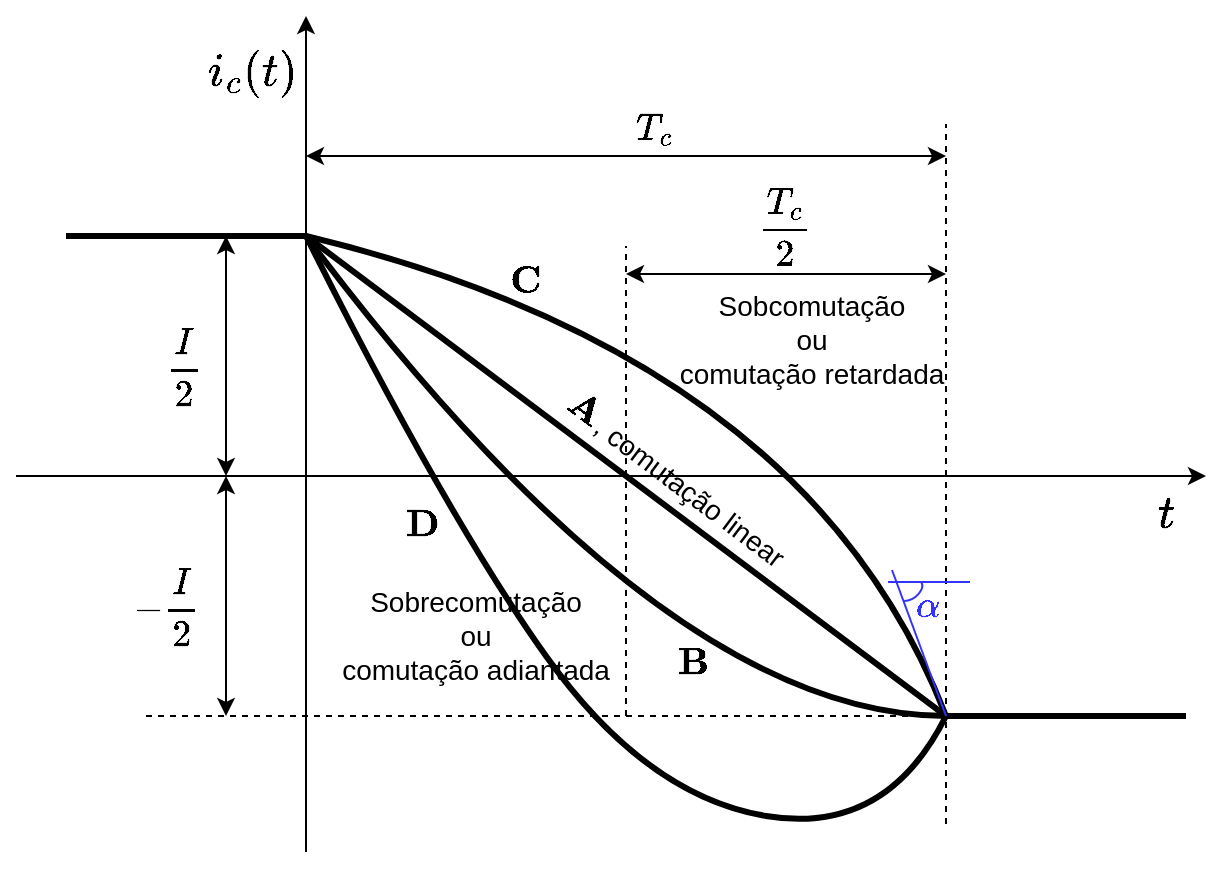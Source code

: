 <mxfile version="28.2.1">
  <diagram name="Página-1" id="nWXelsuNBWqo1P5zsl4T">
    <mxGraphModel dx="827" dy="422" grid="1" gridSize="1" guides="1" tooltips="1" connect="1" arrows="1" fold="1" page="1" pageScale="1" pageWidth="827" pageHeight="1169" math="1" shadow="0">
      <root>
        <mxCell id="0" />
        <mxCell id="1" parent="0" />
        <mxCell id="F4-UrkuUyW_FGjB_XWq8-1" value="" style="endArrow=classic;html=1;rounded=0;" parent="1" edge="1">
          <mxGeometry width="50" height="50" relative="1" as="geometry">
            <mxPoint x="95" y="240" as="sourcePoint" />
            <mxPoint x="690" y="240" as="targetPoint" />
          </mxGeometry>
        </mxCell>
        <mxCell id="F4-UrkuUyW_FGjB_XWq8-2" value="" style="endArrow=classic;html=1;rounded=0;" parent="1" edge="1">
          <mxGeometry width="50" height="50" relative="1" as="geometry">
            <mxPoint x="240" y="428" as="sourcePoint" />
            <mxPoint x="240" y="10" as="targetPoint" />
          </mxGeometry>
        </mxCell>
        <mxCell id="F4-UrkuUyW_FGjB_XWq8-3" value="" style="endArrow=none;html=1;rounded=0;strokeWidth=3;" parent="1" edge="1">
          <mxGeometry width="50" height="50" relative="1" as="geometry">
            <mxPoint x="680" y="360" as="sourcePoint" />
            <mxPoint x="120" y="120" as="targetPoint" />
            <Array as="points">
              <mxPoint x="560" y="360" />
              <mxPoint x="240" y="120" />
            </Array>
          </mxGeometry>
        </mxCell>
        <mxCell id="F4-UrkuUyW_FGjB_XWq8-6" value="" style="curved=1;endArrow=none;html=1;rounded=0;endFill=0;strokeWidth=3;" parent="1" edge="1">
          <mxGeometry width="50" height="50" relative="1" as="geometry">
            <mxPoint x="240" y="120" as="sourcePoint" />
            <mxPoint x="560" y="360" as="targetPoint" />
            <Array as="points">
              <mxPoint x="490" y="180" />
            </Array>
          </mxGeometry>
        </mxCell>
        <mxCell id="F4-UrkuUyW_FGjB_XWq8-7" value="" style="curved=1;endArrow=none;html=1;rounded=0;strokeWidth=3;endFill=0;" parent="1" edge="1">
          <mxGeometry width="50" height="50" relative="1" as="geometry">
            <mxPoint x="240" y="120" as="sourcePoint" />
            <mxPoint x="560" y="360" as="targetPoint" />
            <Array as="points">
              <mxPoint x="310" y="260" />
              <mxPoint x="410" y="400" />
              <mxPoint x="530" y="420" />
            </Array>
          </mxGeometry>
        </mxCell>
        <mxCell id="F4-UrkuUyW_FGjB_XWq8-8" value="$$i_c(t)$$" style="text;html=1;align=center;verticalAlign=middle;whiteSpace=wrap;rounded=0;fontSize=20;" parent="1" vertex="1">
          <mxGeometry x="183" y="23" width="60" height="30" as="geometry" />
        </mxCell>
        <mxCell id="F4-UrkuUyW_FGjB_XWq8-9" value="$$t$$" style="text;html=1;align=center;verticalAlign=middle;whiteSpace=wrap;rounded=0;fontSize=20;" parent="1" vertex="1">
          <mxGeometry x="640" y="243" width="60" height="30" as="geometry" />
        </mxCell>
        <mxCell id="F4-UrkuUyW_FGjB_XWq8-11" value="" style="endArrow=none;dashed=1;html=1;rounded=0;" parent="1" edge="1">
          <mxGeometry width="50" height="50" relative="1" as="geometry">
            <mxPoint x="160" y="360" as="sourcePoint" />
            <mxPoint x="560" y="360" as="targetPoint" />
          </mxGeometry>
        </mxCell>
        <mxCell id="F4-UrkuUyW_FGjB_XWq8-12" value="" style="endArrow=classic;startArrow=classic;html=1;rounded=0;" parent="1" edge="1">
          <mxGeometry width="50" height="50" relative="1" as="geometry">
            <mxPoint x="200" y="240" as="sourcePoint" />
            <mxPoint x="200" y="120" as="targetPoint" />
          </mxGeometry>
        </mxCell>
        <mxCell id="F4-UrkuUyW_FGjB_XWq8-13" value="" style="endArrow=classic;startArrow=classic;html=1;rounded=0;" parent="1" edge="1">
          <mxGeometry width="50" height="50" relative="1" as="geometry">
            <mxPoint x="200" y="360" as="sourcePoint" />
            <mxPoint x="200" y="240" as="targetPoint" />
          </mxGeometry>
        </mxCell>
        <mxCell id="F4-UrkuUyW_FGjB_XWq8-14" value="$$\frac{I}{2}$$" style="text;html=1;align=center;verticalAlign=middle;whiteSpace=wrap;rounded=0;fontSize=16;" parent="1" vertex="1">
          <mxGeometry x="149" y="170" width="60" height="30" as="geometry" />
        </mxCell>
        <mxCell id="F4-UrkuUyW_FGjB_XWq8-15" value="$$-\frac{I}{2}$$" style="text;html=1;align=center;verticalAlign=middle;whiteSpace=wrap;rounded=0;fontSize=16;" parent="1" vertex="1">
          <mxGeometry x="140" y="290" width="60" height="30" as="geometry" />
        </mxCell>
        <mxCell id="F4-UrkuUyW_FGjB_XWq8-19" value="" style="endArrow=none;dashed=1;html=1;rounded=0;" parent="1" edge="1">
          <mxGeometry width="50" height="50" relative="1" as="geometry">
            <mxPoint x="560" y="414" as="sourcePoint" />
            <mxPoint x="560" y="64" as="targetPoint" />
          </mxGeometry>
        </mxCell>
        <mxCell id="F4-UrkuUyW_FGjB_XWq8-18" value="$$T_c$$" style="text;html=1;align=center;verticalAlign=middle;whiteSpace=wrap;rounded=0;fontSize=16;" parent="1" vertex="1">
          <mxGeometry x="384" y="51" width="60" height="30" as="geometry" />
        </mxCell>
        <mxCell id="F4-UrkuUyW_FGjB_XWq8-21" value="" style="endArrow=classic;startArrow=classic;html=1;rounded=0;" parent="1" edge="1">
          <mxGeometry width="50" height="50" relative="1" as="geometry">
            <mxPoint x="240" y="80" as="sourcePoint" />
            <mxPoint x="560" y="80" as="targetPoint" />
          </mxGeometry>
        </mxCell>
        <mxCell id="F4-UrkuUyW_FGjB_XWq8-22" value="" style="endArrow=none;dashed=1;html=1;rounded=0;" parent="1" edge="1">
          <mxGeometry width="50" height="50" relative="1" as="geometry">
            <mxPoint x="400" y="360" as="sourcePoint" />
            <mxPoint x="400" y="125" as="targetPoint" />
          </mxGeometry>
        </mxCell>
        <mxCell id="F4-UrkuUyW_FGjB_XWq8-23" value="" style="endArrow=classic;startArrow=classic;html=1;rounded=0;" parent="1" edge="1">
          <mxGeometry width="50" height="50" relative="1" as="geometry">
            <mxPoint x="400" y="139" as="sourcePoint" />
            <mxPoint x="560" y="139" as="targetPoint" />
          </mxGeometry>
        </mxCell>
        <mxCell id="F4-UrkuUyW_FGjB_XWq8-24" value="$$\frac{T_c}{2}$$" style="text;html=1;align=center;verticalAlign=middle;whiteSpace=wrap;rounded=0;fontSize=16;" parent="1" vertex="1">
          <mxGeometry x="450" y="100" width="60" height="30" as="geometry" />
        </mxCell>
        <mxCell id="F4-UrkuUyW_FGjB_XWq8-25" value="&lt;div&gt;Sobcomutação&lt;/div&gt;&lt;div&gt;ou&lt;/div&gt;&lt;div&gt;comutação retardada&lt;/div&gt;" style="text;html=1;align=center;verticalAlign=middle;whiteSpace=wrap;rounded=0;fontSize=14;" parent="1" vertex="1">
          <mxGeometry x="423" y="147" width="140" height="50" as="geometry" />
        </mxCell>
        <mxCell id="F4-UrkuUyW_FGjB_XWq8-26" value="&lt;div&gt;Sobrecomutação&lt;/div&gt;&lt;div&gt;ou&lt;/div&gt;&lt;div&gt;comutação adiantada&lt;/div&gt;" style="text;html=1;align=center;verticalAlign=middle;whiteSpace=wrap;rounded=0;fontSize=14;" parent="1" vertex="1">
          <mxGeometry x="250" y="290" width="150" height="60" as="geometry" />
        </mxCell>
        <mxCell id="F4-UrkuUyW_FGjB_XWq8-27" value="&lt;div&gt;, comutação linear&lt;/div&gt;" style="text;html=1;align=center;verticalAlign=middle;whiteSpace=wrap;rounded=0;fontSize=14;rotation=37;" parent="1" vertex="1">
          <mxGeometry x="357" y="218" width="150" height="60" as="geometry" />
        </mxCell>
        <mxCell id="F4-UrkuUyW_FGjB_XWq8-28" value="&lt;b&gt;&lt;font&gt;$$\textbf{A}$$&lt;/font&gt;&lt;/b&gt;" style="text;html=1;align=center;verticalAlign=middle;whiteSpace=wrap;rounded=0;rotation=37;fontSize=16;" parent="1" vertex="1">
          <mxGeometry x="350" y="191" width="60" height="30" as="geometry" />
        </mxCell>
        <mxCell id="F4-UrkuUyW_FGjB_XWq8-29" value="$$\textbf{D}$$" style="text;html=1;align=center;verticalAlign=middle;whiteSpace=wrap;rounded=0;rotation=0;fontSize=16;fontStyle=1" parent="1" vertex="1">
          <mxGeometry x="268" y="249" width="60" height="30" as="geometry" />
        </mxCell>
        <mxCell id="F4-UrkuUyW_FGjB_XWq8-30" value="&lt;span&gt;$$\textbf{C}$$&lt;/span&gt;" style="text;html=1;align=center;verticalAlign=middle;whiteSpace=wrap;rounded=0;rotation=0;fontSize=16;fontStyle=1" parent="1" vertex="1">
          <mxGeometry x="320" y="127" width="60" height="30" as="geometry" />
        </mxCell>
        <mxCell id="F4-UrkuUyW_FGjB_XWq8-31" value="" style="curved=1;endArrow=none;html=1;rounded=0;strokeWidth=3;endFill=0;" parent="1" edge="1">
          <mxGeometry width="50" height="50" relative="1" as="geometry">
            <mxPoint x="240" y="120" as="sourcePoint" />
            <mxPoint x="560" y="360" as="targetPoint" />
            <Array as="points">
              <mxPoint x="420" y="360" />
            </Array>
          </mxGeometry>
        </mxCell>
        <mxCell id="F4-UrkuUyW_FGjB_XWq8-32" value="" style="endArrow=none;html=1;rounded=0;strokeWidth=1;strokeColor=#3333FF;" parent="1" edge="1">
          <mxGeometry width="50" height="50" relative="1" as="geometry">
            <mxPoint x="533" y="287" as="sourcePoint" />
            <mxPoint x="560" y="360" as="targetPoint" />
          </mxGeometry>
        </mxCell>
        <mxCell id="F4-UrkuUyW_FGjB_XWq8-34" value="" style="verticalLabelPosition=bottom;verticalAlign=top;html=1;shape=mxgraph.basic.arc;startAngle=0.25;endAngle=0.606;rotation=-30;strokeColor=#3333FF;" parent="1" vertex="1">
          <mxGeometry x="533.61" y="291.79" width="15.03" height="9.98" as="geometry" />
        </mxCell>
        <mxCell id="F4-UrkuUyW_FGjB_XWq8-38" value="$$\alpha$$" style="text;html=1;align=center;verticalAlign=middle;whiteSpace=wrap;rounded=0;fontSize=16;fontColor=#3333FF;" parent="1" vertex="1">
          <mxGeometry x="521" y="290" width="60" height="30" as="geometry" />
        </mxCell>
        <mxCell id="F4-UrkuUyW_FGjB_XWq8-39" value="$$\textbf{B}$$" style="text;html=1;align=center;verticalAlign=middle;whiteSpace=wrap;rounded=0;rotation=0;fontSize=16;fontStyle=1" parent="1" vertex="1">
          <mxGeometry x="404" y="318" width="60" height="30" as="geometry" />
        </mxCell>
        <mxCell id="d1SsNqktPWvofDhMmsA9-1" value="" style="endArrow=none;html=1;rounded=0;strokeColor=#3333FF;" edge="1" parent="1">
          <mxGeometry width="50" height="50" relative="1" as="geometry">
            <mxPoint x="531" y="293" as="sourcePoint" />
            <mxPoint x="572" y="293" as="targetPoint" />
          </mxGeometry>
        </mxCell>
      </root>
    </mxGraphModel>
  </diagram>
</mxfile>
